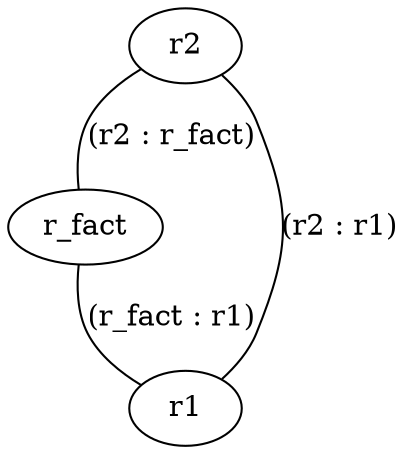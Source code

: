 graph G {
  1 [ label="r_fact" ];
  2 [ label="r1" ];
  3 [ label="r2" ];
  1 -- 2 [ label="(r_fact : r1)" ];
  3 -- 2 [ label="(r2 : r1)" ];
  3 -- 1 [ label="(r2 : r_fact)" ];
}
